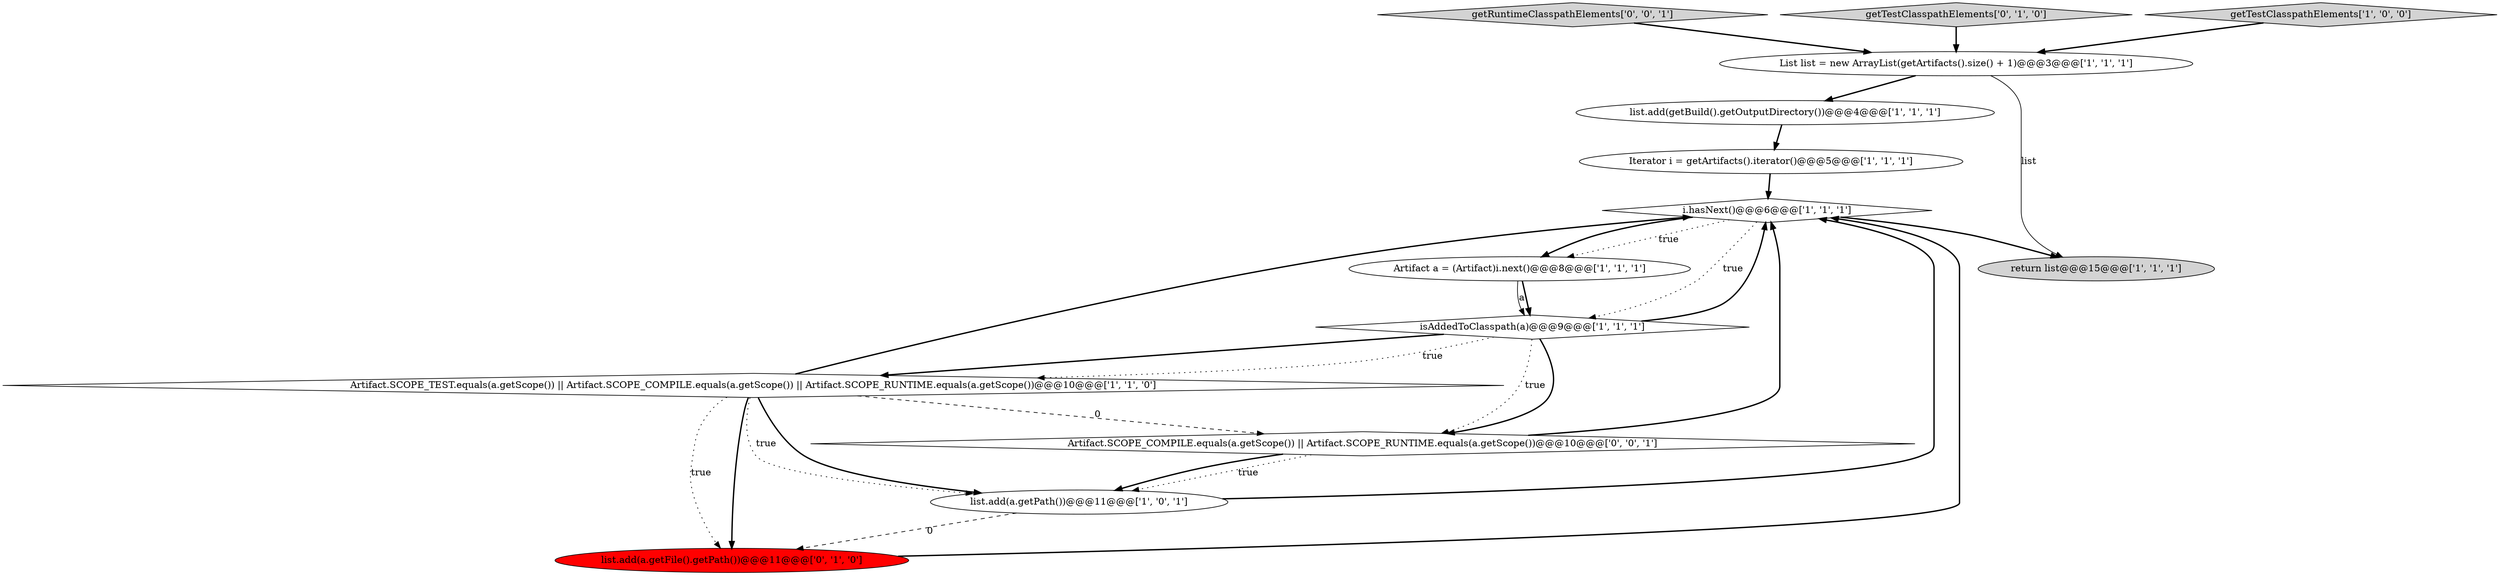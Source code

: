 digraph {
4 [style = filled, label = "List list = new ArrayList(getArtifacts().size() + 1)@@@3@@@['1', '1', '1']", fillcolor = white, shape = ellipse image = "AAA0AAABBB1BBB"];
2 [style = filled, label = "Iterator i = getArtifacts().iterator()@@@5@@@['1', '1', '1']", fillcolor = white, shape = ellipse image = "AAA0AAABBB1BBB"];
10 [style = filled, label = "list.add(a.getFile().getPath())@@@11@@@['0', '1', '0']", fillcolor = red, shape = ellipse image = "AAA1AAABBB2BBB"];
13 [style = filled, label = "getRuntimeClasspathElements['0', '0', '1']", fillcolor = lightgray, shape = diamond image = "AAA0AAABBB3BBB"];
6 [style = filled, label = "Artifact.SCOPE_TEST.equals(a.getScope()) || Artifact.SCOPE_COMPILE.equals(a.getScope()) || Artifact.SCOPE_RUNTIME.equals(a.getScope())@@@10@@@['1', '1', '0']", fillcolor = white, shape = diamond image = "AAA0AAABBB1BBB"];
7 [style = filled, label = "list.add(getBuild().getOutputDirectory())@@@4@@@['1', '1', '1']", fillcolor = white, shape = ellipse image = "AAA0AAABBB1BBB"];
9 [style = filled, label = "Artifact a = (Artifact)i.next()@@@8@@@['1', '1', '1']", fillcolor = white, shape = ellipse image = "AAA0AAABBB1BBB"];
11 [style = filled, label = "getTestClasspathElements['0', '1', '0']", fillcolor = lightgray, shape = diamond image = "AAA0AAABBB2BBB"];
8 [style = filled, label = "getTestClasspathElements['1', '0', '0']", fillcolor = lightgray, shape = diamond image = "AAA0AAABBB1BBB"];
12 [style = filled, label = "Artifact.SCOPE_COMPILE.equals(a.getScope()) || Artifact.SCOPE_RUNTIME.equals(a.getScope())@@@10@@@['0', '0', '1']", fillcolor = white, shape = diamond image = "AAA0AAABBB3BBB"];
3 [style = filled, label = "list.add(a.getPath())@@@11@@@['1', '0', '1']", fillcolor = white, shape = ellipse image = "AAA0AAABBB1BBB"];
5 [style = filled, label = "isAddedToClasspath(a)@@@9@@@['1', '1', '1']", fillcolor = white, shape = diamond image = "AAA0AAABBB1BBB"];
0 [style = filled, label = "return list@@@15@@@['1', '1', '1']", fillcolor = lightgray, shape = ellipse image = "AAA0AAABBB1BBB"];
1 [style = filled, label = "i.hasNext()@@@6@@@['1', '1', '1']", fillcolor = white, shape = diamond image = "AAA0AAABBB1BBB"];
6->3 [style = bold, label=""];
12->3 [style = dotted, label="true"];
3->1 [style = bold, label=""];
2->1 [style = bold, label=""];
11->4 [style = bold, label=""];
5->6 [style = dotted, label="true"];
1->0 [style = bold, label=""];
5->12 [style = dotted, label="true"];
12->1 [style = bold, label=""];
4->7 [style = bold, label=""];
1->9 [style = bold, label=""];
6->12 [style = dashed, label="0"];
6->10 [style = dotted, label="true"];
6->1 [style = bold, label=""];
5->1 [style = bold, label=""];
5->6 [style = bold, label=""];
5->12 [style = bold, label=""];
7->2 [style = bold, label=""];
6->10 [style = bold, label=""];
1->9 [style = dotted, label="true"];
9->5 [style = bold, label=""];
12->3 [style = bold, label=""];
3->10 [style = dashed, label="0"];
8->4 [style = bold, label=""];
9->5 [style = solid, label="a"];
6->3 [style = dotted, label="true"];
10->1 [style = bold, label=""];
4->0 [style = solid, label="list"];
1->5 [style = dotted, label="true"];
13->4 [style = bold, label=""];
}
